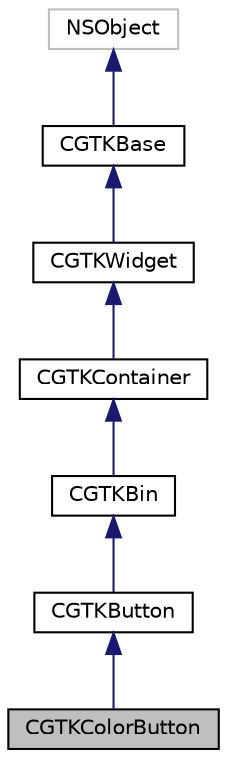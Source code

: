 digraph "CGTKColorButton"
{
  edge [fontname="Helvetica",fontsize="10",labelfontname="Helvetica",labelfontsize="10"];
  node [fontname="Helvetica",fontsize="10",shape=record];
  Node0 [label="CGTKColorButton",height=0.2,width=0.4,color="black", fillcolor="grey75", style="filled", fontcolor="black"];
  Node1 -> Node0 [dir="back",color="midnightblue",fontsize="10",style="solid",fontname="Helvetica"];
  Node1 [label="CGTKButton",height=0.2,width=0.4,color="black", fillcolor="white", style="filled",URL="$interface_c_g_t_k_button.html"];
  Node2 -> Node1 [dir="back",color="midnightblue",fontsize="10",style="solid",fontname="Helvetica"];
  Node2 [label="CGTKBin",height=0.2,width=0.4,color="black", fillcolor="white", style="filled",URL="$interface_c_g_t_k_bin.html"];
  Node3 -> Node2 [dir="back",color="midnightblue",fontsize="10",style="solid",fontname="Helvetica"];
  Node3 [label="CGTKContainer",height=0.2,width=0.4,color="black", fillcolor="white", style="filled",URL="$interface_c_g_t_k_container.html"];
  Node4 -> Node3 [dir="back",color="midnightblue",fontsize="10",style="solid",fontname="Helvetica"];
  Node4 [label="CGTKWidget",height=0.2,width=0.4,color="black", fillcolor="white", style="filled",URL="$interface_c_g_t_k_widget.html"];
  Node5 -> Node4 [dir="back",color="midnightblue",fontsize="10",style="solid",fontname="Helvetica"];
  Node5 [label="CGTKBase",height=0.2,width=0.4,color="black", fillcolor="white", style="filled",URL="$interface_c_g_t_k_base.html"];
  Node6 -> Node5 [dir="back",color="midnightblue",fontsize="10",style="solid",fontname="Helvetica"];
  Node6 [label="NSObject",height=0.2,width=0.4,color="grey75", fillcolor="white", style="filled"];
}
